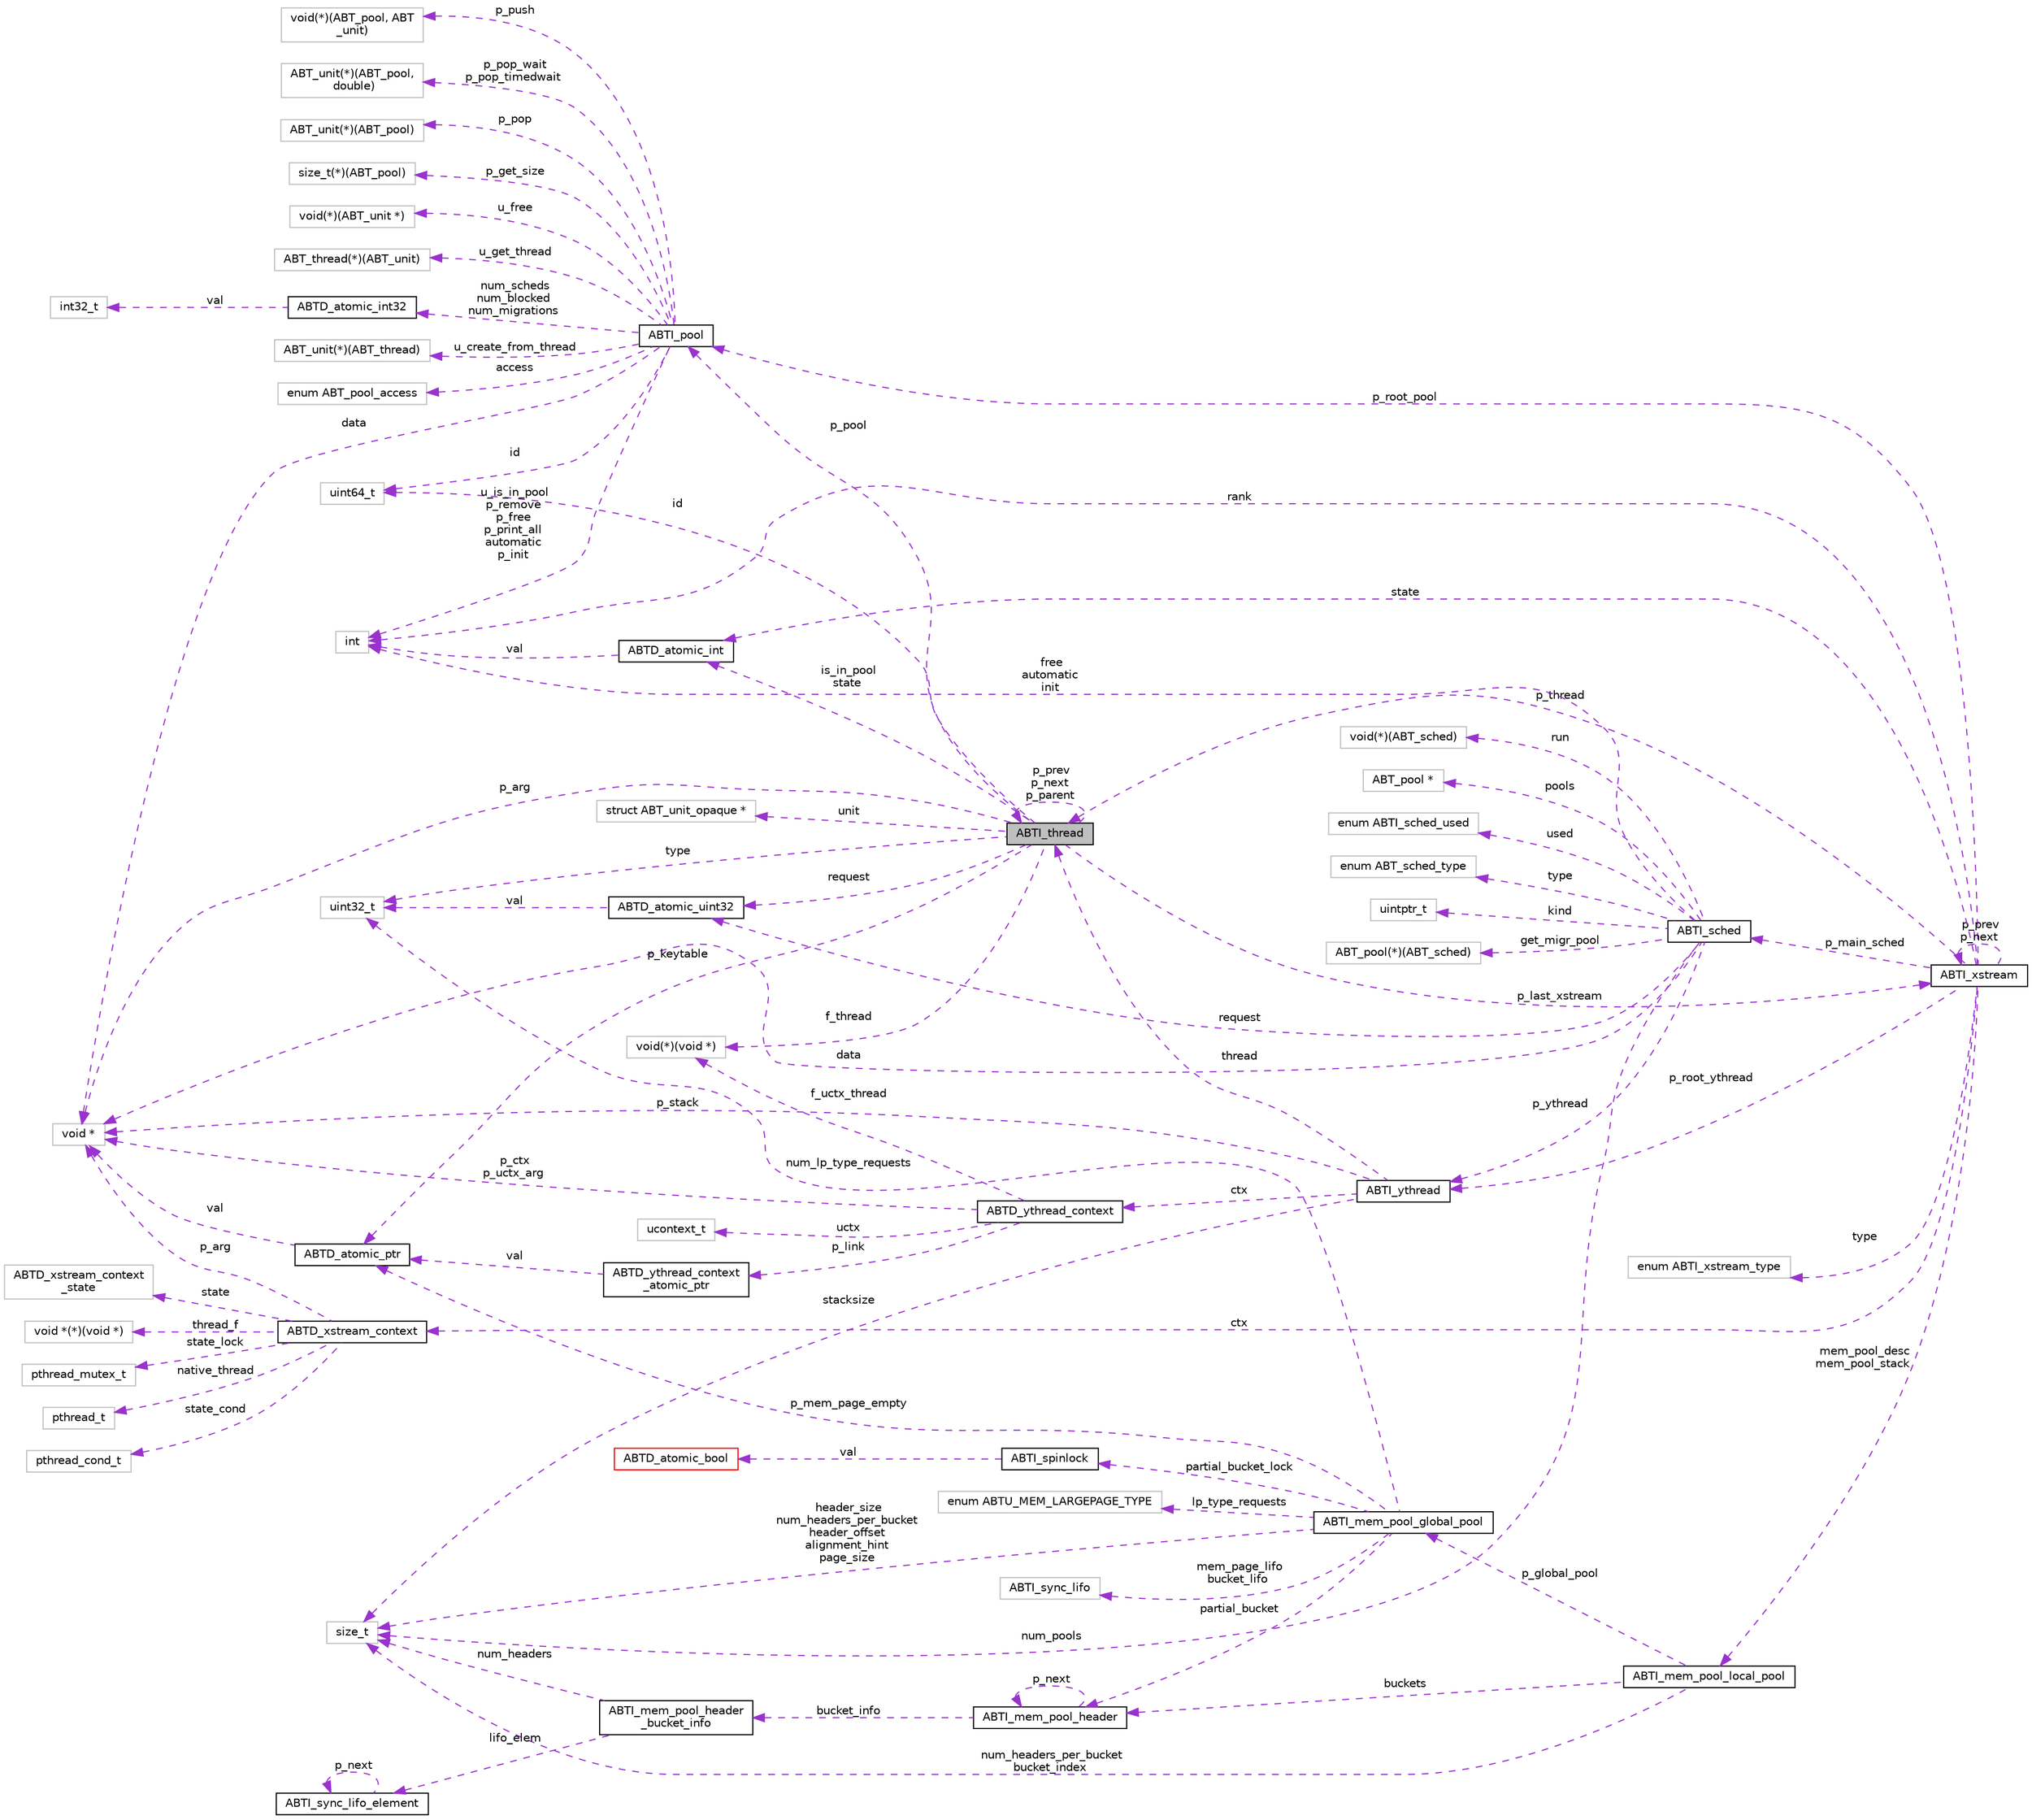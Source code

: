 digraph "ABTI_thread"
{
  edge [fontname="Helvetica",fontsize="10",labelfontname="Helvetica",labelfontsize="10"];
  node [fontname="Helvetica",fontsize="10",shape=record];
  rankdir="LR";
  Node1 [label="ABTI_thread",height=0.2,width=0.4,color="black", fillcolor="grey75", style="filled" fontcolor="black"];
  Node2 -> Node1 [dir="back",color="darkorchid3",fontsize="10",style="dashed",label=" f_thread" ,fontname="Helvetica"];
  Node2 [label="void(*)(void *)",height=0.2,width=0.4,color="grey75", fillcolor="white", style="filled"];
  Node3 -> Node1 [dir="back",color="darkorchid3",fontsize="10",style="dashed",label=" id" ,fontname="Helvetica"];
  Node3 [label="uint64_t",height=0.2,width=0.4,color="grey75", fillcolor="white", style="filled"];
  Node1 -> Node1 [dir="back",color="darkorchid3",fontsize="10",style="dashed",label=" p_prev\np_next\np_parent" ,fontname="Helvetica"];
  Node4 -> Node1 [dir="back",color="darkorchid3",fontsize="10",style="dashed",label=" p_pool" ,fontname="Helvetica"];
  Node4 [label="ABTI_pool",height=0.2,width=0.4,color="black", fillcolor="white", style="filled",URL="$df/d65/structABTI__pool.html"];
  Node5 -> Node4 [dir="back",color="darkorchid3",fontsize="10",style="dashed",label=" p_get_size" ,fontname="Helvetica"];
  Node5 [label="size_t(*)(ABT_pool)",height=0.2,width=0.4,color="grey75", fillcolor="white", style="filled"];
  Node6 -> Node4 [dir="back",color="darkorchid3",fontsize="10",style="dashed",label=" u_free" ,fontname="Helvetica"];
  Node6 [label="void(*)(ABT_unit *)",height=0.2,width=0.4,color="grey75", fillcolor="white", style="filled"];
  Node7 -> Node4 [dir="back",color="darkorchid3",fontsize="10",style="dashed",label=" u_get_thread" ,fontname="Helvetica"];
  Node7 [label="ABT_thread(*)(ABT_unit)",height=0.2,width=0.4,color="grey75", fillcolor="white", style="filled"];
  Node8 -> Node4 [dir="back",color="darkorchid3",fontsize="10",style="dashed",label=" u_create_from_thread" ,fontname="Helvetica"];
  Node8 [label="ABT_unit(*)(ABT_thread)",height=0.2,width=0.4,color="grey75", fillcolor="white", style="filled"];
  Node3 -> Node4 [dir="back",color="darkorchid3",fontsize="10",style="dashed",label=" id" ,fontname="Helvetica"];
  Node9 -> Node4 [dir="back",color="darkorchid3",fontsize="10",style="dashed",label=" access" ,fontname="Helvetica"];
  Node9 [label="enum ABT_pool_access",height=0.2,width=0.4,color="grey75", fillcolor="white", style="filled"];
  Node10 -> Node4 [dir="back",color="darkorchid3",fontsize="10",style="dashed",label=" p_push" ,fontname="Helvetica"];
  Node10 [label="void(*)(ABT_pool, ABT\l_unit)",height=0.2,width=0.4,color="grey75", fillcolor="white", style="filled"];
  Node11 -> Node4 [dir="back",color="darkorchid3",fontsize="10",style="dashed",label=" p_pop_wait\np_pop_timedwait" ,fontname="Helvetica"];
  Node11 [label="ABT_unit(*)(ABT_pool,\l double)",height=0.2,width=0.4,color="grey75", fillcolor="white", style="filled"];
  Node12 -> Node4 [dir="back",color="darkorchid3",fontsize="10",style="dashed",label=" u_is_in_pool\np_remove\np_free\np_print_all\nautomatic\np_init" ,fontname="Helvetica"];
  Node12 [label="int",height=0.2,width=0.4,color="grey75", fillcolor="white", style="filled"];
  Node13 -> Node4 [dir="back",color="darkorchid3",fontsize="10",style="dashed",label=" num_scheds\nnum_blocked\nnum_migrations" ,fontname="Helvetica"];
  Node13 [label="ABTD_atomic_int32",height=0.2,width=0.4,color="black", fillcolor="white", style="filled",URL="$db/d9a/structABTD__atomic__int32.html"];
  Node14 -> Node13 [dir="back",color="darkorchid3",fontsize="10",style="dashed",label=" val" ,fontname="Helvetica"];
  Node14 [label="int32_t",height=0.2,width=0.4,color="grey75", fillcolor="white", style="filled"];
  Node15 -> Node4 [dir="back",color="darkorchid3",fontsize="10",style="dashed",label=" p_pop" ,fontname="Helvetica"];
  Node15 [label="ABT_unit(*)(ABT_pool)",height=0.2,width=0.4,color="grey75", fillcolor="white", style="filled"];
  Node16 -> Node4 [dir="back",color="darkorchid3",fontsize="10",style="dashed",label=" data" ,fontname="Helvetica"];
  Node16 [label="void *",height=0.2,width=0.4,color="grey75", fillcolor="white", style="filled"];
  Node17 -> Node1 [dir="back",color="darkorchid3",fontsize="10",style="dashed",label=" p_last_xstream" ,fontname="Helvetica"];
  Node17 [label="ABTI_xstream",height=0.2,width=0.4,color="black", fillcolor="white", style="filled",URL="$dc/d3f/structABTI__xstream.html"];
  Node18 -> Node17 [dir="back",color="darkorchid3",fontsize="10",style="dashed",label=" ctx" ,fontname="Helvetica"];
  Node18 [label="ABTD_xstream_context",height=0.2,width=0.4,color="black", fillcolor="white", style="filled",URL="$df/dec/structABTD__xstream__context.html"];
  Node19 -> Node18 [dir="back",color="darkorchid3",fontsize="10",style="dashed",label=" state" ,fontname="Helvetica"];
  Node19 [label="ABTD_xstream_context\l_state",height=0.2,width=0.4,color="grey75", fillcolor="white", style="filled"];
  Node20 -> Node18 [dir="back",color="darkorchid3",fontsize="10",style="dashed",label=" thread_f" ,fontname="Helvetica"];
  Node20 [label="void *(*)(void *)",height=0.2,width=0.4,color="grey75", fillcolor="white", style="filled"];
  Node21 -> Node18 [dir="back",color="darkorchid3",fontsize="10",style="dashed",label=" state_lock" ,fontname="Helvetica"];
  Node21 [label="pthread_mutex_t",height=0.2,width=0.4,color="grey75", fillcolor="white", style="filled"];
  Node22 -> Node18 [dir="back",color="darkorchid3",fontsize="10",style="dashed",label=" native_thread" ,fontname="Helvetica"];
  Node22 [label="pthread_t",height=0.2,width=0.4,color="grey75", fillcolor="white", style="filled"];
  Node23 -> Node18 [dir="back",color="darkorchid3",fontsize="10",style="dashed",label=" state_cond" ,fontname="Helvetica"];
  Node23 [label="pthread_cond_t",height=0.2,width=0.4,color="grey75", fillcolor="white", style="filled"];
  Node16 -> Node18 [dir="back",color="darkorchid3",fontsize="10",style="dashed",label=" p_arg" ,fontname="Helvetica"];
  Node1 -> Node17 [dir="back",color="darkorchid3",fontsize="10",style="dashed",label=" p_thread" ,fontname="Helvetica"];
  Node24 -> Node17 [dir="back",color="darkorchid3",fontsize="10",style="dashed",label=" p_main_sched" ,fontname="Helvetica"];
  Node24 [label="ABTI_sched",height=0.2,width=0.4,color="black", fillcolor="white", style="filled",URL="$d0/dd5/structABTI__sched.html"];
  Node25 -> Node24 [dir="back",color="darkorchid3",fontsize="10",style="dashed",label=" get_migr_pool" ,fontname="Helvetica"];
  Node25 [label="ABT_pool(*)(ABT_sched)",height=0.2,width=0.4,color="grey75", fillcolor="white", style="filled"];
  Node26 -> Node24 [dir="back",color="darkorchid3",fontsize="10",style="dashed",label=" p_ythread" ,fontname="Helvetica"];
  Node26 [label="ABTI_ythread",height=0.2,width=0.4,color="black", fillcolor="white", style="filled",URL="$d5/d5f/structABTI__ythread.html"];
  Node1 -> Node26 [dir="back",color="darkorchid3",fontsize="10",style="dashed",label=" thread" ,fontname="Helvetica"];
  Node27 -> Node26 [dir="back",color="darkorchid3",fontsize="10",style="dashed",label=" stacksize" ,fontname="Helvetica"];
  Node27 [label="size_t",height=0.2,width=0.4,color="grey75", fillcolor="white", style="filled"];
  Node28 -> Node26 [dir="back",color="darkorchid3",fontsize="10",style="dashed",label=" ctx" ,fontname="Helvetica"];
  Node28 [label="ABTD_ythread_context",height=0.2,width=0.4,color="black", fillcolor="white", style="filled",URL="$d8/df3/structABTD__ythread__context.html"];
  Node2 -> Node28 [dir="back",color="darkorchid3",fontsize="10",style="dashed",label=" f_uctx_thread" ,fontname="Helvetica"];
  Node29 -> Node28 [dir="back",color="darkorchid3",fontsize="10",style="dashed",label=" uctx" ,fontname="Helvetica"];
  Node29 [label="ucontext_t",height=0.2,width=0.4,color="grey75", fillcolor="white", style="filled"];
  Node30 -> Node28 [dir="back",color="darkorchid3",fontsize="10",style="dashed",label=" p_link" ,fontname="Helvetica"];
  Node30 [label="ABTD_ythread_context\l_atomic_ptr",height=0.2,width=0.4,color="black", fillcolor="white", style="filled",URL="$d6/dfc/structABTD__ythread__context__atomic__ptr.html"];
  Node31 -> Node30 [dir="back",color="darkorchid3",fontsize="10",style="dashed",label=" val" ,fontname="Helvetica"];
  Node31 [label="ABTD_atomic_ptr",height=0.2,width=0.4,color="black", fillcolor="white", style="filled",URL="$df/d5b/structABTD__atomic__ptr.html"];
  Node16 -> Node31 [dir="back",color="darkorchid3",fontsize="10",style="dashed",label=" val" ,fontname="Helvetica"];
  Node16 -> Node28 [dir="back",color="darkorchid3",fontsize="10",style="dashed",label=" p_ctx\np_uctx_arg" ,fontname="Helvetica"];
  Node16 -> Node26 [dir="back",color="darkorchid3",fontsize="10",style="dashed",label=" p_stack" ,fontname="Helvetica"];
  Node27 -> Node24 [dir="back",color="darkorchid3",fontsize="10",style="dashed",label=" num_pools" ,fontname="Helvetica"];
  Node12 -> Node24 [dir="back",color="darkorchid3",fontsize="10",style="dashed",label=" free\nautomatic\ninit" ,fontname="Helvetica"];
  Node32 -> Node24 [dir="back",color="darkorchid3",fontsize="10",style="dashed",label=" run" ,fontname="Helvetica"];
  Node32 [label="void(*)(ABT_sched)",height=0.2,width=0.4,color="grey75", fillcolor="white", style="filled"];
  Node33 -> Node24 [dir="back",color="darkorchid3",fontsize="10",style="dashed",label=" pools" ,fontname="Helvetica"];
  Node33 [label="ABT_pool *",height=0.2,width=0.4,color="grey75", fillcolor="white", style="filled"];
  Node34 -> Node24 [dir="back",color="darkorchid3",fontsize="10",style="dashed",label=" request" ,fontname="Helvetica"];
  Node34 [label="ABTD_atomic_uint32",height=0.2,width=0.4,color="black", fillcolor="white", style="filled",URL="$db/df7/structABTD__atomic__uint32.html"];
  Node35 -> Node34 [dir="back",color="darkorchid3",fontsize="10",style="dashed",label=" val" ,fontname="Helvetica"];
  Node35 [label="uint32_t",height=0.2,width=0.4,color="grey75", fillcolor="white", style="filled"];
  Node36 -> Node24 [dir="back",color="darkorchid3",fontsize="10",style="dashed",label=" used" ,fontname="Helvetica"];
  Node36 [label="enum ABTI_sched_used",height=0.2,width=0.4,color="grey75", fillcolor="white", style="filled"];
  Node16 -> Node24 [dir="back",color="darkorchid3",fontsize="10",style="dashed",label=" data" ,fontname="Helvetica"];
  Node37 -> Node24 [dir="back",color="darkorchid3",fontsize="10",style="dashed",label=" type" ,fontname="Helvetica"];
  Node37 [label="enum ABT_sched_type",height=0.2,width=0.4,color="grey75", fillcolor="white", style="filled"];
  Node38 -> Node24 [dir="back",color="darkorchid3",fontsize="10",style="dashed",label=" kind" ,fontname="Helvetica"];
  Node38 [label="uintptr_t",height=0.2,width=0.4,color="grey75", fillcolor="white", style="filled"];
  Node26 -> Node17 [dir="back",color="darkorchid3",fontsize="10",style="dashed",label=" p_root_ythread" ,fontname="Helvetica"];
  Node4 -> Node17 [dir="back",color="darkorchid3",fontsize="10",style="dashed",label=" p_root_pool" ,fontname="Helvetica"];
  Node39 -> Node17 [dir="back",color="darkorchid3",fontsize="10",style="dashed",label=" type" ,fontname="Helvetica"];
  Node39 [label="enum ABTI_xstream_type",height=0.2,width=0.4,color="grey75", fillcolor="white", style="filled"];
  Node17 -> Node17 [dir="back",color="darkorchid3",fontsize="10",style="dashed",label=" p_prev\np_next" ,fontname="Helvetica"];
  Node40 -> Node17 [dir="back",color="darkorchid3",fontsize="10",style="dashed",label=" state" ,fontname="Helvetica"];
  Node40 [label="ABTD_atomic_int",height=0.2,width=0.4,color="black", fillcolor="white", style="filled",URL="$d5/df5/structABTD__atomic__int.html"];
  Node12 -> Node40 [dir="back",color="darkorchid3",fontsize="10",style="dashed",label=" val" ,fontname="Helvetica"];
  Node12 -> Node17 [dir="back",color="darkorchid3",fontsize="10",style="dashed",label=" rank" ,fontname="Helvetica"];
  Node41 -> Node17 [dir="back",color="darkorchid3",fontsize="10",style="dashed",label=" mem_pool_desc\nmem_pool_stack" ,fontname="Helvetica"];
  Node41 [label="ABTI_mem_pool_local_pool",height=0.2,width=0.4,color="black", fillcolor="white", style="filled",URL="$d6/d69/structABTI__mem__pool__local__pool.html"];
  Node27 -> Node41 [dir="back",color="darkorchid3",fontsize="10",style="dashed",label=" num_headers_per_bucket\nbucket_index" ,fontname="Helvetica"];
  Node42 -> Node41 [dir="back",color="darkorchid3",fontsize="10",style="dashed",label=" buckets" ,fontname="Helvetica"];
  Node42 [label="ABTI_mem_pool_header",height=0.2,width=0.4,color="black", fillcolor="white", style="filled",URL="$de/d24/structABTI__mem__pool__header.html"];
  Node43 -> Node42 [dir="back",color="darkorchid3",fontsize="10",style="dashed",label=" bucket_info" ,fontname="Helvetica"];
  Node43 [label="ABTI_mem_pool_header\l_bucket_info",height=0.2,width=0.4,color="black", fillcolor="white", style="filled",URL="$d5/d6c/unionABTI__mem__pool__header__bucket__info.html"];
  Node44 -> Node43 [dir="back",color="darkorchid3",fontsize="10",style="dashed",label=" lifo_elem" ,fontname="Helvetica"];
  Node44 [label="ABTI_sync_lifo_element",height=0.2,width=0.4,color="black", fillcolor="white", style="filled",URL="$de/d30/structABTI__sync__lifo__element.html"];
  Node44 -> Node44 [dir="back",color="darkorchid3",fontsize="10",style="dashed",label=" p_next" ,fontname="Helvetica"];
  Node27 -> Node43 [dir="back",color="darkorchid3",fontsize="10",style="dashed",label=" num_headers" ,fontname="Helvetica"];
  Node42 -> Node42 [dir="back",color="darkorchid3",fontsize="10",style="dashed",label=" p_next" ,fontname="Helvetica"];
  Node45 -> Node41 [dir="back",color="darkorchid3",fontsize="10",style="dashed",label=" p_global_pool" ,fontname="Helvetica"];
  Node45 [label="ABTI_mem_pool_global_pool",height=0.2,width=0.4,color="black", fillcolor="white", style="filled",URL="$d7/de4/structABTI__mem__pool__global__pool.html"];
  Node46 -> Node45 [dir="back",color="darkorchid3",fontsize="10",style="dashed",label=" partial_bucket_lock" ,fontname="Helvetica"];
  Node46 [label="ABTI_spinlock",height=0.2,width=0.4,color="black", fillcolor="white", style="filled",URL="$dc/d81/structABTI__spinlock.html"];
  Node47 -> Node46 [dir="back",color="darkorchid3",fontsize="10",style="dashed",label=" val" ,fontname="Helvetica"];
  Node47 [label="ABTD_atomic_bool",height=0.2,width=0.4,color="red", fillcolor="white", style="filled",URL="$df/d2c/structABTD__atomic__bool.html"];
  Node48 -> Node45 [dir="back",color="darkorchid3",fontsize="10",style="dashed",label=" mem_page_lifo\nbucket_lifo" ,fontname="Helvetica"];
  Node48 [label="ABTI_sync_lifo",height=0.2,width=0.4,color="grey75", fillcolor="white", style="filled"];
  Node27 -> Node45 [dir="back",color="darkorchid3",fontsize="10",style="dashed",label=" header_size\nnum_headers_per_bucket\nheader_offset\nalignment_hint\npage_size" ,fontname="Helvetica"];
  Node35 -> Node45 [dir="back",color="darkorchid3",fontsize="10",style="dashed",label=" num_lp_type_requests" ,fontname="Helvetica"];
  Node42 -> Node45 [dir="back",color="darkorchid3",fontsize="10",style="dashed",label=" partial_bucket" ,fontname="Helvetica"];
  Node31 -> Node45 [dir="back",color="darkorchid3",fontsize="10",style="dashed",label=" p_mem_page_empty" ,fontname="Helvetica"];
  Node49 -> Node45 [dir="back",color="darkorchid3",fontsize="10",style="dashed",label=" lp_type_requests" ,fontname="Helvetica"];
  Node49 [label="enum ABTU_MEM_LARGEPAGE_TYPE",height=0.2,width=0.4,color="grey75", fillcolor="white", style="filled"];
  Node35 -> Node1 [dir="back",color="darkorchid3",fontsize="10",style="dashed",label=" type" ,fontname="Helvetica"];
  Node40 -> Node1 [dir="back",color="darkorchid3",fontsize="10",style="dashed",label=" is_in_pool\nstate" ,fontname="Helvetica"];
  Node31 -> Node1 [dir="back",color="darkorchid3",fontsize="10",style="dashed",label=" p_keytable" ,fontname="Helvetica"];
  Node34 -> Node1 [dir="back",color="darkorchid3",fontsize="10",style="dashed",label=" request" ,fontname="Helvetica"];
  Node16 -> Node1 [dir="back",color="darkorchid3",fontsize="10",style="dashed",label=" p_arg" ,fontname="Helvetica"];
  Node50 -> Node1 [dir="back",color="darkorchid3",fontsize="10",style="dashed",label=" unit" ,fontname="Helvetica"];
  Node50 [label="struct ABT_unit_opaque *",height=0.2,width=0.4,color="grey75", fillcolor="white", style="filled"];
}

